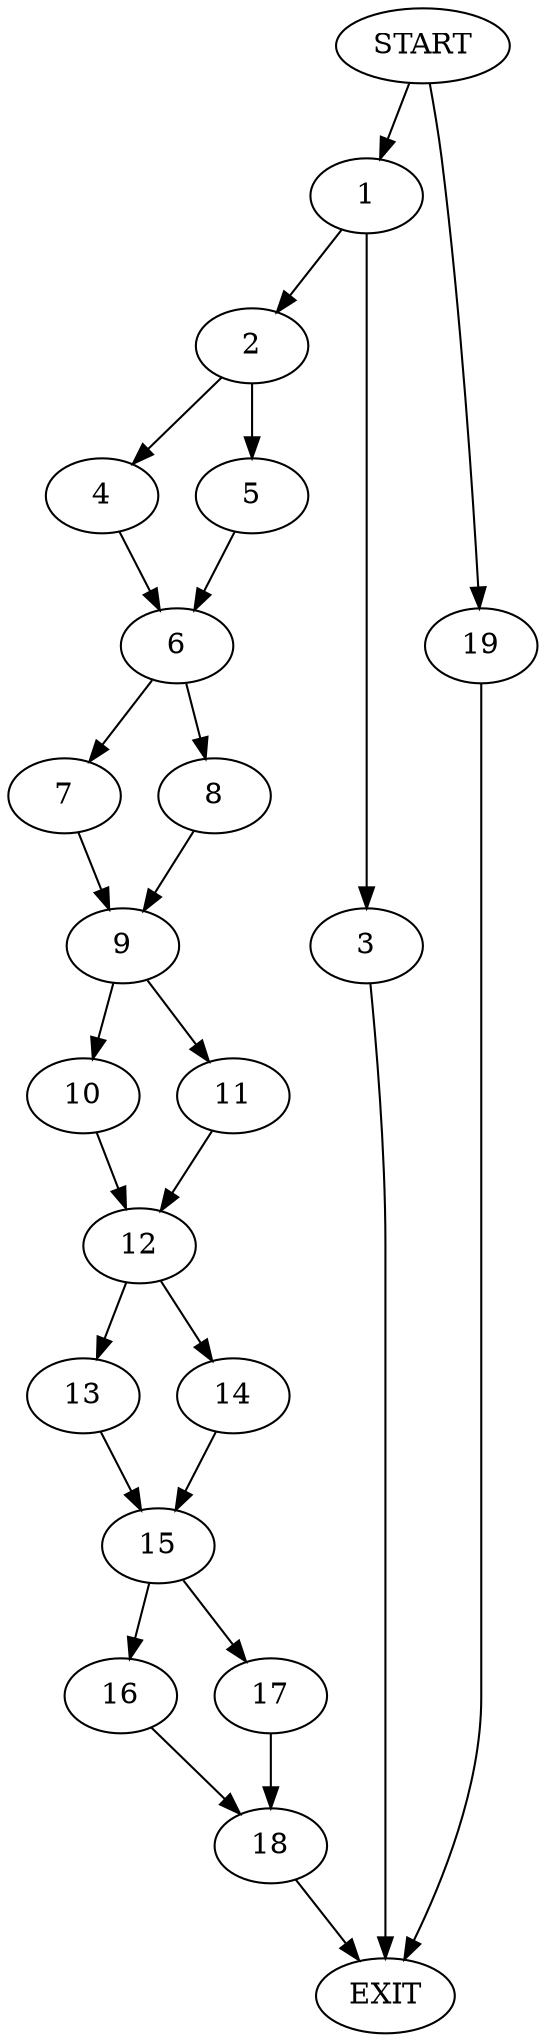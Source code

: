 digraph {
0 [label="START"]
20 [label="EXIT"]
0 -> 1
1 -> 2
1 -> 3
2 -> 4
2 -> 5
3 -> 20
4 -> 6
5 -> 6
6 -> 7
6 -> 8
8 -> 9
7 -> 9
9 -> 10
9 -> 11
10 -> 12
11 -> 12
12 -> 13
12 -> 14
13 -> 15
14 -> 15
15 -> 16
15 -> 17
17 -> 18
16 -> 18
18 -> 20
0 -> 19
19 -> 20
}
